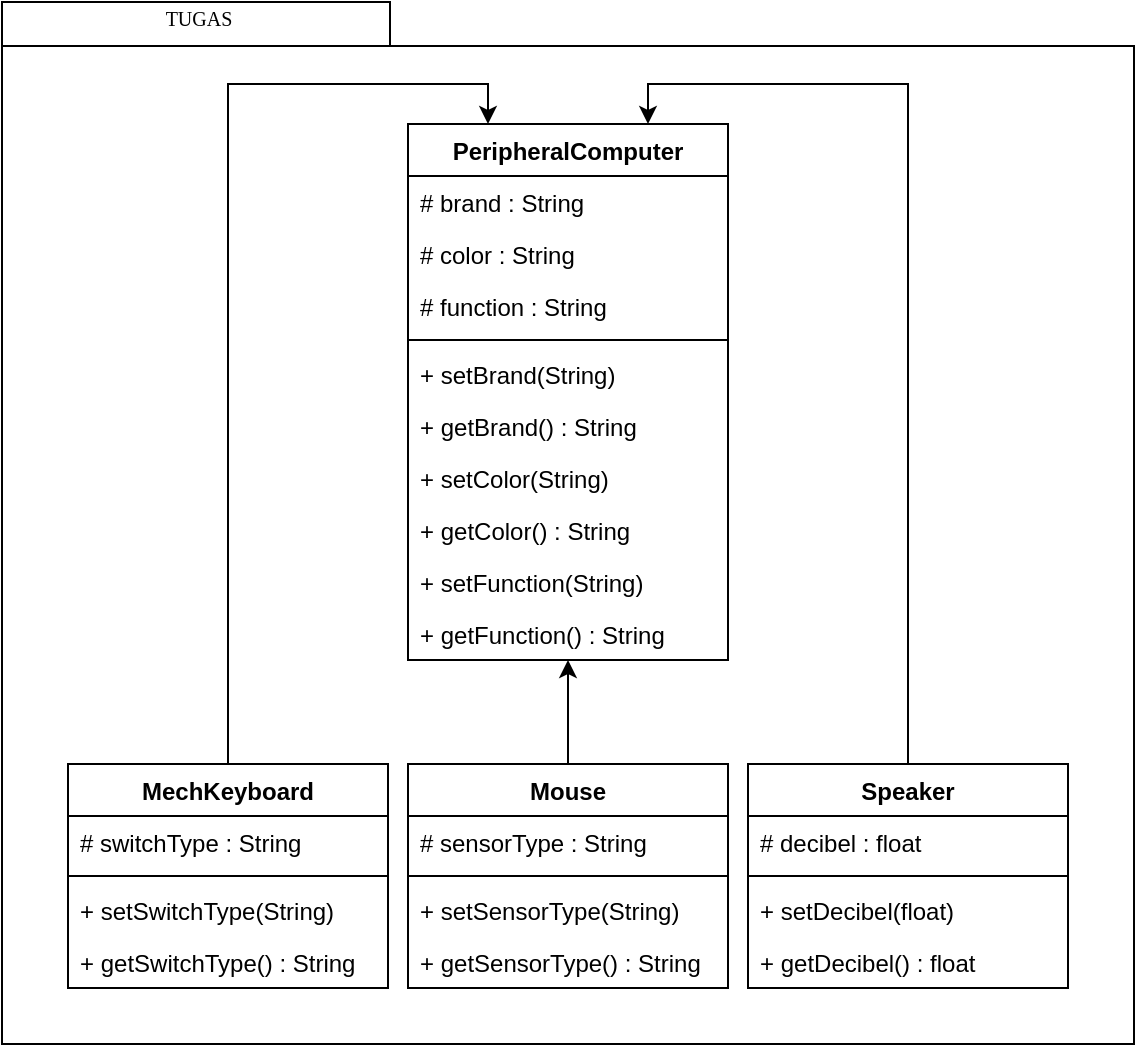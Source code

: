 <mxfile version="20.3.6" type="device"><diagram name="Page-1" id="b5b7bab2-c9e2-2cf4-8b2a-24fd1a2a6d21"><mxGraphModel dx="519" dy="309" grid="1" gridSize="10" guides="1" tooltips="1" connect="1" arrows="1" fold="1" page="1" pageScale="1" pageWidth="827" pageHeight="1169" background="none" math="0" shadow="0"><root><mxCell id="0"/><mxCell id="1" parent="0"/><mxCell id="CB6wqIw8J6hT6aB2OKe9-46" value="" style="group" vertex="1" connectable="0" parent="1"><mxGeometry x="544" y="179" width="566" height="521" as="geometry"/></mxCell><mxCell id="6e0c8c40b5770093-72" value="" style="shape=folder;fontStyle=1;spacingTop=10;tabWidth=194;tabHeight=22;tabPosition=left;html=1;rounded=0;shadow=0;comic=0;labelBackgroundColor=none;strokeWidth=1;fillColor=none;fontFamily=Verdana;fontSize=10;align=center;" parent="CB6wqIw8J6hT6aB2OKe9-46" vertex="1"><mxGeometry width="566" height="521" as="geometry"/></mxCell><mxCell id="6e0c8c40b5770093-73" value="TUGAS" style="text;html=1;align=center;verticalAlign=top;spacingTop=-4;fontSize=10;fontFamily=Verdana" parent="CB6wqIw8J6hT6aB2OKe9-46" vertex="1"><mxGeometry x="33" width="130" height="12.848" as="geometry"/></mxCell><mxCell id="CB6wqIw8J6hT6aB2OKe9-44" style="edgeStyle=orthogonalEdgeStyle;rounded=0;orthogonalLoop=1;jettySize=auto;html=1;exitX=0.5;exitY=1;exitDx=0;exitDy=0;entryX=0.5;entryY=0;entryDx=0;entryDy=0;startArrow=classic;startFill=1;endArrow=none;endFill=0;" edge="1" parent="1" source="CB6wqIw8J6hT6aB2OKe9-1" target="CB6wqIw8J6hT6aB2OKe9-13"><mxGeometry relative="1" as="geometry"/></mxCell><mxCell id="CB6wqIw8J6hT6aB2OKe9-1" value="PeripheralComputer" style="swimlane;fontStyle=1;align=center;verticalAlign=top;childLayout=stackLayout;horizontal=1;startSize=26;horizontalStack=0;resizeParent=1;resizeParentMax=0;resizeLast=0;collapsible=1;marginBottom=0;" vertex="1" parent="1"><mxGeometry x="747" y="240" width="160" height="268" as="geometry"><mxRectangle x="747" y="240" width="160" height="30" as="alternateBounds"/></mxGeometry></mxCell><mxCell id="CB6wqIw8J6hT6aB2OKe9-2" value="# brand : String" style="text;strokeColor=none;fillColor=none;align=left;verticalAlign=top;spacingLeft=4;spacingRight=4;overflow=hidden;rotatable=0;points=[[0,0.5],[1,0.5]];portConstraint=eastwest;" vertex="1" parent="CB6wqIw8J6hT6aB2OKe9-1"><mxGeometry y="26" width="160" height="26" as="geometry"/></mxCell><mxCell id="CB6wqIw8J6hT6aB2OKe9-26" value="# color : String" style="text;strokeColor=none;fillColor=none;align=left;verticalAlign=top;spacingLeft=4;spacingRight=4;overflow=hidden;rotatable=0;points=[[0,0.5],[1,0.5]];portConstraint=eastwest;" vertex="1" parent="CB6wqIw8J6hT6aB2OKe9-1"><mxGeometry y="52" width="160" height="26" as="geometry"/></mxCell><mxCell id="CB6wqIw8J6hT6aB2OKe9-30" value="# function : String" style="text;strokeColor=none;fillColor=none;align=left;verticalAlign=top;spacingLeft=4;spacingRight=4;overflow=hidden;rotatable=0;points=[[0,0.5],[1,0.5]];portConstraint=eastwest;" vertex="1" parent="CB6wqIw8J6hT6aB2OKe9-1"><mxGeometry y="78" width="160" height="26" as="geometry"/></mxCell><mxCell id="CB6wqIw8J6hT6aB2OKe9-3" value="" style="line;strokeWidth=1;fillColor=none;align=left;verticalAlign=middle;spacingTop=-1;spacingLeft=3;spacingRight=3;rotatable=0;labelPosition=right;points=[];portConstraint=eastwest;strokeColor=inherit;" vertex="1" parent="CB6wqIw8J6hT6aB2OKe9-1"><mxGeometry y="104" width="160" height="8" as="geometry"/></mxCell><mxCell id="CB6wqIw8J6hT6aB2OKe9-4" value="+ setBrand(String)" style="text;strokeColor=none;fillColor=none;align=left;verticalAlign=top;spacingLeft=4;spacingRight=4;overflow=hidden;rotatable=0;points=[[0,0.5],[1,0.5]];portConstraint=eastwest;" vertex="1" parent="CB6wqIw8J6hT6aB2OKe9-1"><mxGeometry y="112" width="160" height="26" as="geometry"/></mxCell><mxCell id="CB6wqIw8J6hT6aB2OKe9-27" value="+ getBrand() : String" style="text;strokeColor=none;fillColor=none;align=left;verticalAlign=top;spacingLeft=4;spacingRight=4;overflow=hidden;rotatable=0;points=[[0,0.5],[1,0.5]];portConstraint=eastwest;" vertex="1" parent="CB6wqIw8J6hT6aB2OKe9-1"><mxGeometry y="138" width="160" height="26" as="geometry"/></mxCell><mxCell id="CB6wqIw8J6hT6aB2OKe9-28" value="+ setColor(String)" style="text;strokeColor=none;fillColor=none;align=left;verticalAlign=top;spacingLeft=4;spacingRight=4;overflow=hidden;rotatable=0;points=[[0,0.5],[1,0.5]];portConstraint=eastwest;" vertex="1" parent="CB6wqIw8J6hT6aB2OKe9-1"><mxGeometry y="164" width="160" height="26" as="geometry"/></mxCell><mxCell id="CB6wqIw8J6hT6aB2OKe9-29" value="+ getColor() : String" style="text;strokeColor=none;fillColor=none;align=left;verticalAlign=top;spacingLeft=4;spacingRight=4;overflow=hidden;rotatable=0;points=[[0,0.5],[1,0.5]];portConstraint=eastwest;" vertex="1" parent="CB6wqIw8J6hT6aB2OKe9-1"><mxGeometry y="190" width="160" height="26" as="geometry"/></mxCell><mxCell id="CB6wqIw8J6hT6aB2OKe9-33" value="+ setFunction(String)" style="text;strokeColor=none;fillColor=none;align=left;verticalAlign=top;spacingLeft=4;spacingRight=4;overflow=hidden;rotatable=0;points=[[0,0.5],[1,0.5]];portConstraint=eastwest;" vertex="1" parent="CB6wqIw8J6hT6aB2OKe9-1"><mxGeometry y="216" width="160" height="26" as="geometry"/></mxCell><mxCell id="CB6wqIw8J6hT6aB2OKe9-32" value="+ getFunction() : String" style="text;strokeColor=none;fillColor=none;align=left;verticalAlign=top;spacingLeft=4;spacingRight=4;overflow=hidden;rotatable=0;points=[[0,0.5],[1,0.5]];portConstraint=eastwest;" vertex="1" parent="CB6wqIw8J6hT6aB2OKe9-1"><mxGeometry y="242" width="160" height="26" as="geometry"/></mxCell><mxCell id="CB6wqIw8J6hT6aB2OKe9-41" style="edgeStyle=orthogonalEdgeStyle;rounded=0;orthogonalLoop=1;jettySize=auto;html=1;exitX=0.5;exitY=0;exitDx=0;exitDy=0;entryX=0.25;entryY=0;entryDx=0;entryDy=0;" edge="1" parent="1" source="CB6wqIw8J6hT6aB2OKe9-5" target="CB6wqIw8J6hT6aB2OKe9-1"><mxGeometry relative="1" as="geometry"/></mxCell><mxCell id="CB6wqIw8J6hT6aB2OKe9-5" value="MechKeyboard" style="swimlane;fontStyle=1;align=center;verticalAlign=top;childLayout=stackLayout;horizontal=1;startSize=26;horizontalStack=0;resizeParent=1;resizeParentMax=0;resizeLast=0;collapsible=1;marginBottom=0;" vertex="1" parent="1"><mxGeometry x="577" y="560" width="160" height="112" as="geometry"/></mxCell><mxCell id="CB6wqIw8J6hT6aB2OKe9-6" value="# switchType : String" style="text;strokeColor=none;fillColor=none;align=left;verticalAlign=top;spacingLeft=4;spacingRight=4;overflow=hidden;rotatable=0;points=[[0,0.5],[1,0.5]];portConstraint=eastwest;" vertex="1" parent="CB6wqIw8J6hT6aB2OKe9-5"><mxGeometry y="26" width="160" height="26" as="geometry"/></mxCell><mxCell id="CB6wqIw8J6hT6aB2OKe9-7" value="" style="line;strokeWidth=1;fillColor=none;align=left;verticalAlign=middle;spacingTop=-1;spacingLeft=3;spacingRight=3;rotatable=0;labelPosition=right;points=[];portConstraint=eastwest;strokeColor=inherit;" vertex="1" parent="CB6wqIw8J6hT6aB2OKe9-5"><mxGeometry y="52" width="160" height="8" as="geometry"/></mxCell><mxCell id="CB6wqIw8J6hT6aB2OKe9-8" value="+ setSwitchType(String) " style="text;strokeColor=none;fillColor=none;align=left;verticalAlign=top;spacingLeft=4;spacingRight=4;overflow=hidden;rotatable=0;points=[[0,0.5],[1,0.5]];portConstraint=eastwest;" vertex="1" parent="CB6wqIw8J6hT6aB2OKe9-5"><mxGeometry y="60" width="160" height="26" as="geometry"/></mxCell><mxCell id="CB6wqIw8J6hT6aB2OKe9-35" value="+ getSwitchType() : String" style="text;strokeColor=none;fillColor=none;align=left;verticalAlign=top;spacingLeft=4;spacingRight=4;overflow=hidden;rotatable=0;points=[[0,0.5],[1,0.5]];portConstraint=eastwest;" vertex="1" parent="CB6wqIw8J6hT6aB2OKe9-5"><mxGeometry y="86" width="160" height="26" as="geometry"/></mxCell><mxCell id="CB6wqIw8J6hT6aB2OKe9-42" style="edgeStyle=orthogonalEdgeStyle;rounded=0;orthogonalLoop=1;jettySize=auto;html=1;exitX=0.5;exitY=0;exitDx=0;exitDy=0;entryX=0.75;entryY=0;entryDx=0;entryDy=0;" edge="1" parent="1" source="CB6wqIw8J6hT6aB2OKe9-9" target="CB6wqIw8J6hT6aB2OKe9-1"><mxGeometry relative="1" as="geometry"/></mxCell><mxCell id="CB6wqIw8J6hT6aB2OKe9-9" value="Speaker" style="swimlane;fontStyle=1;align=center;verticalAlign=top;childLayout=stackLayout;horizontal=1;startSize=26;horizontalStack=0;resizeParent=1;resizeParentMax=0;resizeLast=0;collapsible=1;marginBottom=0;" vertex="1" parent="1"><mxGeometry x="917" y="560" width="160" height="112" as="geometry"/></mxCell><mxCell id="CB6wqIw8J6hT6aB2OKe9-10" value="# decibel : float" style="text;strokeColor=none;fillColor=none;align=left;verticalAlign=top;spacingLeft=4;spacingRight=4;overflow=hidden;rotatable=0;points=[[0,0.5],[1,0.5]];portConstraint=eastwest;" vertex="1" parent="CB6wqIw8J6hT6aB2OKe9-9"><mxGeometry y="26" width="160" height="26" as="geometry"/></mxCell><mxCell id="CB6wqIw8J6hT6aB2OKe9-11" value="" style="line;strokeWidth=1;fillColor=none;align=left;verticalAlign=middle;spacingTop=-1;spacingLeft=3;spacingRight=3;rotatable=0;labelPosition=right;points=[];portConstraint=eastwest;strokeColor=inherit;" vertex="1" parent="CB6wqIw8J6hT6aB2OKe9-9"><mxGeometry y="52" width="160" height="8" as="geometry"/></mxCell><mxCell id="CB6wqIw8J6hT6aB2OKe9-12" value="+ setDecibel(float) " style="text;strokeColor=none;fillColor=none;align=left;verticalAlign=top;spacingLeft=4;spacingRight=4;overflow=hidden;rotatable=0;points=[[0,0.5],[1,0.5]];portConstraint=eastwest;" vertex="1" parent="CB6wqIw8J6hT6aB2OKe9-9"><mxGeometry y="60" width="160" height="26" as="geometry"/></mxCell><mxCell id="CB6wqIw8J6hT6aB2OKe9-37" value="+ getDecibel() : float" style="text;strokeColor=none;fillColor=none;align=left;verticalAlign=top;spacingLeft=4;spacingRight=4;overflow=hidden;rotatable=0;points=[[0,0.5],[1,0.5]];portConstraint=eastwest;" vertex="1" parent="CB6wqIw8J6hT6aB2OKe9-9"><mxGeometry y="86" width="160" height="26" as="geometry"/></mxCell><mxCell id="CB6wqIw8J6hT6aB2OKe9-13" value="Mouse" style="swimlane;fontStyle=1;align=center;verticalAlign=top;childLayout=stackLayout;horizontal=1;startSize=26;horizontalStack=0;resizeParent=1;resizeParentMax=0;resizeLast=0;collapsible=1;marginBottom=0;" vertex="1" parent="1"><mxGeometry x="747" y="560" width="160" height="112" as="geometry"/></mxCell><mxCell id="CB6wqIw8J6hT6aB2OKe9-14" value="# sensorType : String" style="text;strokeColor=none;fillColor=none;align=left;verticalAlign=top;spacingLeft=4;spacingRight=4;overflow=hidden;rotatable=0;points=[[0,0.5],[1,0.5]];portConstraint=eastwest;" vertex="1" parent="CB6wqIw8J6hT6aB2OKe9-13"><mxGeometry y="26" width="160" height="26" as="geometry"/></mxCell><mxCell id="CB6wqIw8J6hT6aB2OKe9-15" value="" style="line;strokeWidth=1;fillColor=none;align=left;verticalAlign=middle;spacingTop=-1;spacingLeft=3;spacingRight=3;rotatable=0;labelPosition=right;points=[];portConstraint=eastwest;strokeColor=inherit;" vertex="1" parent="CB6wqIw8J6hT6aB2OKe9-13"><mxGeometry y="52" width="160" height="8" as="geometry"/></mxCell><mxCell id="CB6wqIw8J6hT6aB2OKe9-16" value="+ setSensorType(String) " style="text;strokeColor=none;fillColor=none;align=left;verticalAlign=top;spacingLeft=4;spacingRight=4;overflow=hidden;rotatable=0;points=[[0,0.5],[1,0.5]];portConstraint=eastwest;" vertex="1" parent="CB6wqIw8J6hT6aB2OKe9-13"><mxGeometry y="60" width="160" height="26" as="geometry"/></mxCell><mxCell id="CB6wqIw8J6hT6aB2OKe9-36" value="+ getSensorType() : String" style="text;strokeColor=none;fillColor=none;align=left;verticalAlign=top;spacingLeft=4;spacingRight=4;overflow=hidden;rotatable=0;points=[[0,0.5],[1,0.5]];portConstraint=eastwest;" vertex="1" parent="CB6wqIw8J6hT6aB2OKe9-13"><mxGeometry y="86" width="160" height="26" as="geometry"/></mxCell></root></mxGraphModel></diagram></mxfile>